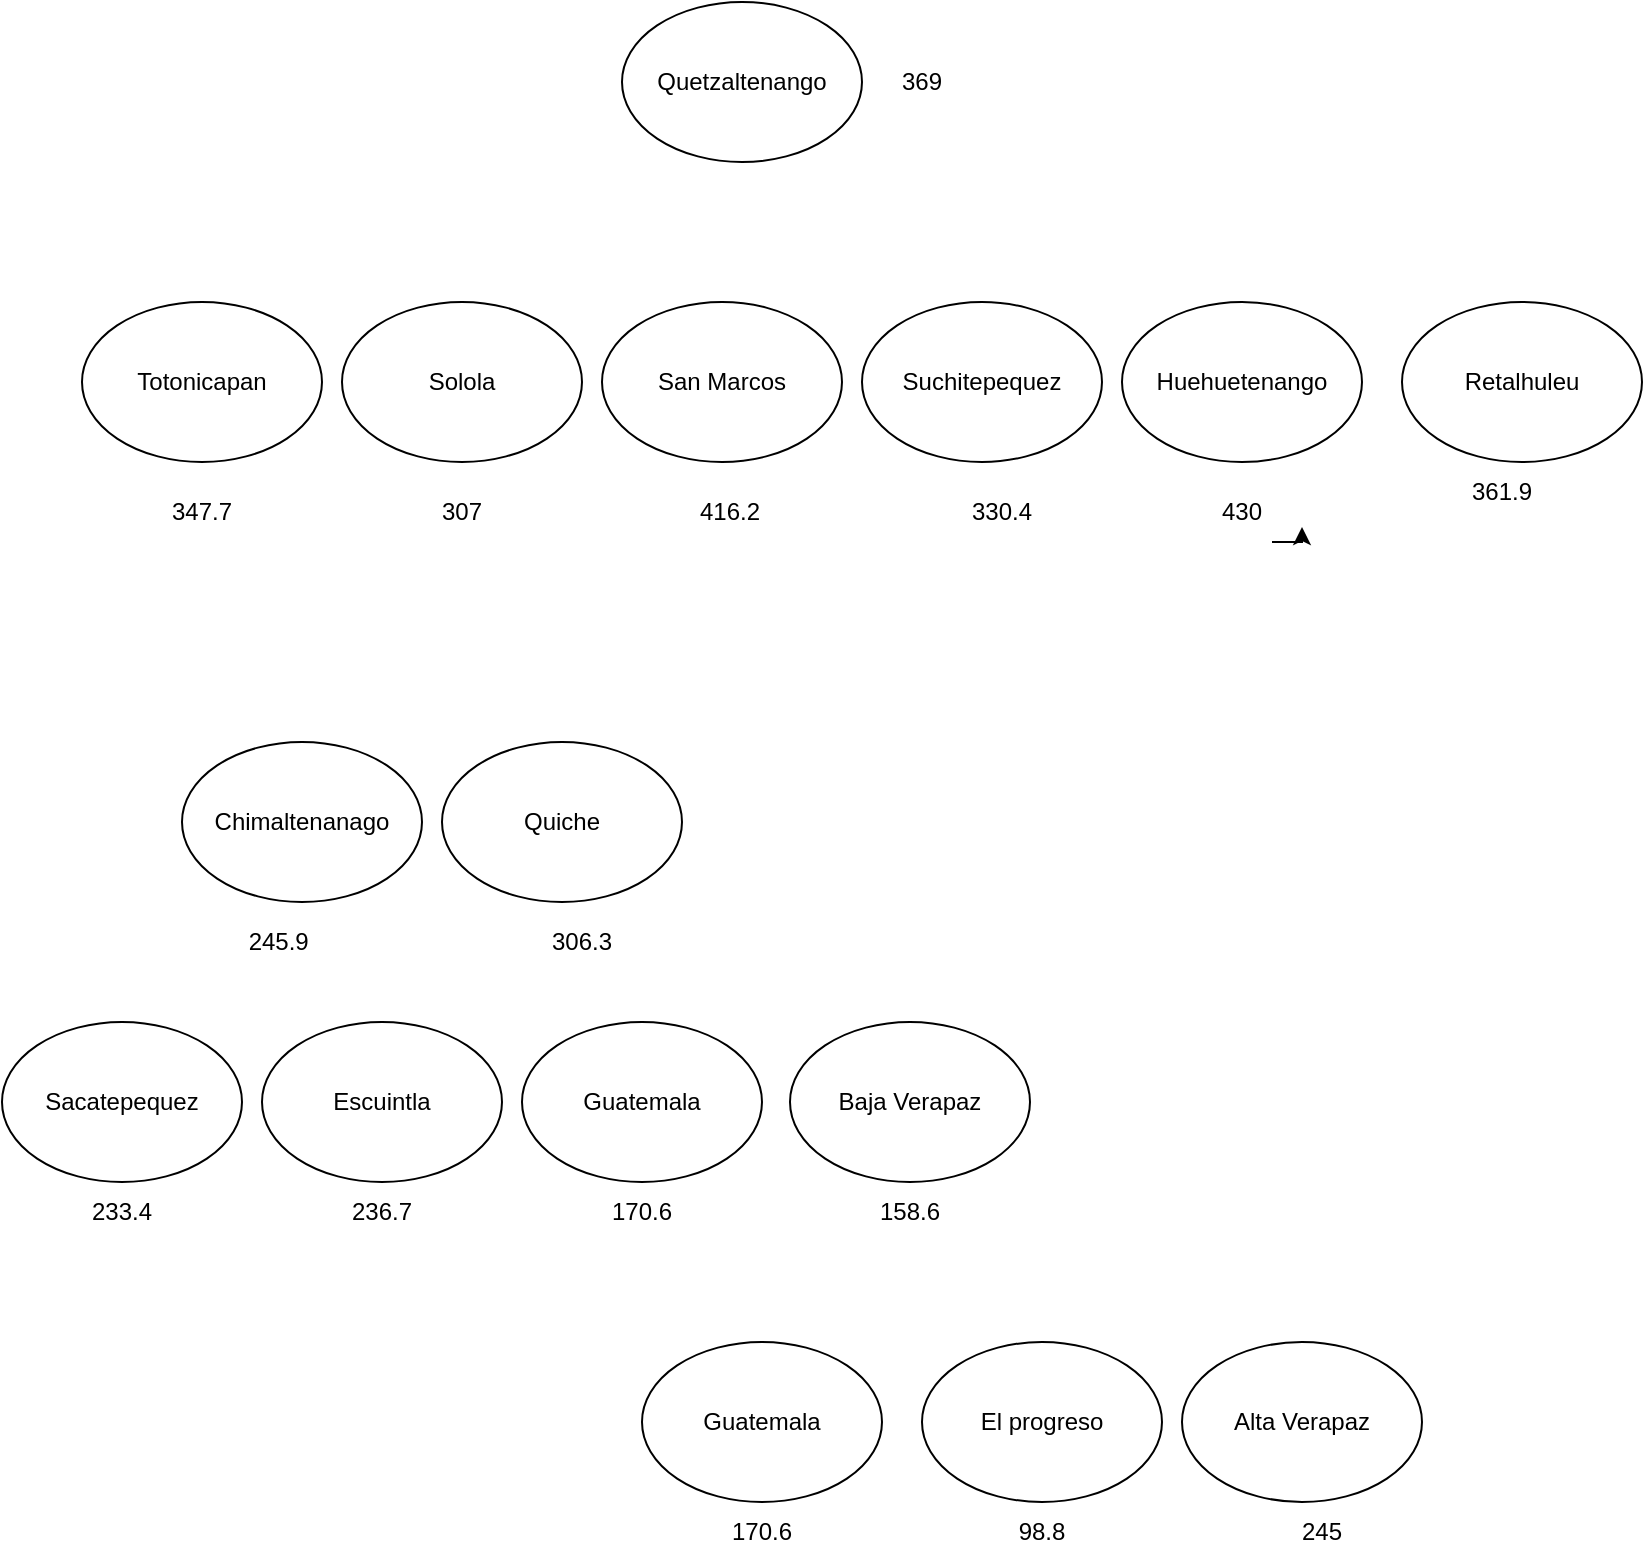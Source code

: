 <mxfile version="24.2.3" type="github">
  <diagram id="BS59qYOegj_c470EKCzP" name="Página-2">
    <mxGraphModel dx="802" dy="802" grid="1" gridSize="10" guides="1" tooltips="1" connect="1" arrows="1" fold="1" page="1" pageScale="1" pageWidth="827" pageHeight="1169" math="0" shadow="0">
      <root>
        <mxCell id="0" />
        <mxCell id="1" parent="0" />
        <mxCell id="eMQHsHicFexDhQco5dRS-1" value="Quetzaltenango" style="ellipse;whiteSpace=wrap;html=1;" vertex="1" parent="1">
          <mxGeometry x="390" y="130" width="120" height="80" as="geometry" />
        </mxCell>
        <mxCell id="eMQHsHicFexDhQco5dRS-2" value="Totonicapan" style="ellipse;whiteSpace=wrap;html=1;" vertex="1" parent="1">
          <mxGeometry x="120" y="280" width="120" height="80" as="geometry" />
        </mxCell>
        <mxCell id="eMQHsHicFexDhQco5dRS-3" value="Solola&lt;span style=&quot;color: rgba(0, 0, 0, 0); font-family: monospace; font-size: 0px; text-align: start; text-wrap: nowrap;&quot;&gt;%3CmxGraphModel%3E%3Croot%3E%3CmxCell%20id%3D%220%22%2F%3E%3CmxCell%20id%3D%221%22%20parent%3D%220%22%2F%3E%3CmxCell%20id%3D%222%22%20value%3D%22Totonicapan%22%20style%3D%22ellipse%3BwhiteSpace%3Dwrap%3Bhtml%3D1%3B%22%20vertex%3D%221%22%20parent%3D%221%22%3E%3CmxGeometry%20x%3D%22220%22%20y%3D%22280%22%20width%3D%22120%22%20height%3D%2280%22%20as%3D%22geometry%22%2F%3E%3C%2FmxCell%3E%3C%2Froot%3E%3C%2FmxGraphModel%3E&lt;/span&gt;" style="ellipse;whiteSpace=wrap;html=1;" vertex="1" parent="1">
          <mxGeometry x="250" y="280" width="120" height="80" as="geometry" />
        </mxCell>
        <mxCell id="eMQHsHicFexDhQco5dRS-4" value="San Marcos" style="ellipse;whiteSpace=wrap;html=1;" vertex="1" parent="1">
          <mxGeometry x="380" y="280" width="120" height="80" as="geometry" />
        </mxCell>
        <mxCell id="eMQHsHicFexDhQco5dRS-5" value="369" style="text;html=1;align=center;verticalAlign=middle;whiteSpace=wrap;rounded=0;" vertex="1" parent="1">
          <mxGeometry x="510" y="155" width="60" height="30" as="geometry" />
        </mxCell>
        <mxCell id="eMQHsHicFexDhQco5dRS-6" value="347.7" style="text;html=1;align=center;verticalAlign=middle;whiteSpace=wrap;rounded=0;" vertex="1" parent="1">
          <mxGeometry x="150" y="370" width="60" height="30" as="geometry" />
        </mxCell>
        <mxCell id="eMQHsHicFexDhQco5dRS-7" value="Suchitepequez" style="ellipse;whiteSpace=wrap;html=1;" vertex="1" parent="1">
          <mxGeometry x="510" y="280" width="120" height="80" as="geometry" />
        </mxCell>
        <mxCell id="eMQHsHicFexDhQco5dRS-8" value="Huehuetenango" style="ellipse;whiteSpace=wrap;html=1;" vertex="1" parent="1">
          <mxGeometry x="640" y="280" width="120" height="80" as="geometry" />
        </mxCell>
        <mxCell id="eMQHsHicFexDhQco5dRS-10" value="Retalhuleu" style="ellipse;whiteSpace=wrap;html=1;" vertex="1" parent="1">
          <mxGeometry x="780" y="280" width="120" height="80" as="geometry" />
        </mxCell>
        <mxCell id="eMQHsHicFexDhQco5dRS-11" value="307" style="text;html=1;align=center;verticalAlign=middle;whiteSpace=wrap;rounded=0;" vertex="1" parent="1">
          <mxGeometry x="280" y="370" width="60" height="30" as="geometry" />
        </mxCell>
        <mxCell id="eMQHsHicFexDhQco5dRS-12" value="361.9" style="text;html=1;align=center;verticalAlign=middle;whiteSpace=wrap;rounded=0;" vertex="1" parent="1">
          <mxGeometry x="800" y="360" width="60" height="30" as="geometry" />
        </mxCell>
        <mxCell id="eMQHsHicFexDhQco5dRS-13" value="430" style="text;html=1;align=center;verticalAlign=middle;whiteSpace=wrap;rounded=0;" vertex="1" parent="1">
          <mxGeometry x="670" y="370" width="60" height="30" as="geometry" />
        </mxCell>
        <mxCell id="eMQHsHicFexDhQco5dRS-14" value="330.4" style="text;html=1;align=center;verticalAlign=middle;whiteSpace=wrap;rounded=0;" vertex="1" parent="1">
          <mxGeometry x="550" y="370" width="60" height="30" as="geometry" />
        </mxCell>
        <mxCell id="eMQHsHicFexDhQco5dRS-15" value="416.2" style="text;html=1;align=center;verticalAlign=middle;whiteSpace=wrap;rounded=0;" vertex="1" parent="1">
          <mxGeometry x="414" y="370" width="60" height="30" as="geometry" />
        </mxCell>
        <mxCell id="eMQHsHicFexDhQco5dRS-16" style="edgeStyle=orthogonalEdgeStyle;rounded=0;orthogonalLoop=1;jettySize=auto;html=1;exitX=0.75;exitY=1;exitDx=0;exitDy=0;entryX=1;entryY=0.75;entryDx=0;entryDy=0;" edge="1" parent="1" source="eMQHsHicFexDhQco5dRS-13" target="eMQHsHicFexDhQco5dRS-13">
          <mxGeometry relative="1" as="geometry" />
        </mxCell>
        <mxCell id="eMQHsHicFexDhQco5dRS-18" value="Chimaltenanago" style="ellipse;whiteSpace=wrap;html=1;" vertex="1" parent="1">
          <mxGeometry x="170" y="500" width="120" height="80" as="geometry" />
        </mxCell>
        <mxCell id="eMQHsHicFexDhQco5dRS-19" value="Quiche&lt;span style=&quot;color: rgba(0, 0, 0, 0); font-family: monospace; font-size: 0px; text-align: start; text-wrap: nowrap;&quot;&gt;%3CmxGraphModel%3E%3Croot%3E%3CmxCell%20id%3D%220%22%2F%3E%3CmxCell%20id%3D%221%22%20parent%3D%220%22%2F%3E%3CmxCell%20id%3D%222%22%20value%3D%22Chimaltenanago%22%20style%3D%22ellipse%3BwhiteSpace%3Dwrap%3Bhtml%3D1%3B%22%20vertex%3D%221%22%20parent%3D%221%22%3E%3CmxGeometry%20x%3D%22170%22%20y%3D%22500%22%20width%3D%22120%22%20height%3D%2280%22%20as%3D%22geometry%22%2F%3E%3C%2FmxCell%3E%3C%2Froot%3E%3C%2FmxGraphModel%3E&lt;/span&gt;" style="ellipse;whiteSpace=wrap;html=1;" vertex="1" parent="1">
          <mxGeometry x="300" y="500" width="120" height="80" as="geometry" />
        </mxCell>
        <mxCell id="eMQHsHicFexDhQco5dRS-21" value="245.9&lt;span style=&quot;white-space: pre;&quot;&gt;&#x9;&lt;/span&gt;" style="text;html=1;align=center;verticalAlign=middle;whiteSpace=wrap;rounded=0;" vertex="1" parent="1">
          <mxGeometry x="200" y="585" width="60" height="30" as="geometry" />
        </mxCell>
        <mxCell id="eMQHsHicFexDhQco5dRS-22" value="306.3" style="text;html=1;align=center;verticalAlign=middle;whiteSpace=wrap;rounded=0;" vertex="1" parent="1">
          <mxGeometry x="340" y="585" width="60" height="30" as="geometry" />
        </mxCell>
        <mxCell id="eMQHsHicFexDhQco5dRS-23" value="&lt;div&gt;Sacatepequez&lt;/div&gt;" style="ellipse;whiteSpace=wrap;html=1;" vertex="1" parent="1">
          <mxGeometry x="80" y="640" width="120" height="80" as="geometry" />
        </mxCell>
        <mxCell id="eMQHsHicFexDhQco5dRS-24" value="Escuintla" style="ellipse;whiteSpace=wrap;html=1;" vertex="1" parent="1">
          <mxGeometry x="210" y="640" width="120" height="80" as="geometry" />
        </mxCell>
        <mxCell id="eMQHsHicFexDhQco5dRS-25" value="Guatemala&lt;span style=&quot;color: rgba(0, 0, 0, 0); font-family: monospace; font-size: 0px; text-align: start; text-wrap: nowrap;&quot;&gt;%3CmxGraphModel%3E%3Croot%3E%3CmxCell%20id%3D%220%22%2F%3E%3CmxCell%20id%3D%221%22%20parent%3D%220%22%2F%3E%3CmxCell%20id%3D%222%22%20value%3D%22Escuintla%22%20style%3D%22ellipse%3BwhiteSpace%3Dwrap%3Bhtml%3D1%3B%22%20vertex%3D%221%22%20parent%3D%221%22%3E%3CmxGeometry%20x%3D%22210%22%20y%3D%22640%22%20width%3D%22120%22%20height%3D%2280%22%20as%3D%22geometry%22%2F%3E%3C%2FmxCell%3E%3C%2Froot%3E%3C%2FmxGraphModel%3E&lt;/span&gt;" style="ellipse;whiteSpace=wrap;html=1;" vertex="1" parent="1">
          <mxGeometry x="340" y="640" width="120" height="80" as="geometry" />
        </mxCell>
        <mxCell id="eMQHsHicFexDhQco5dRS-26" value="Baja Verapaz" style="ellipse;whiteSpace=wrap;html=1;" vertex="1" parent="1">
          <mxGeometry x="474" y="640" width="120" height="80" as="geometry" />
        </mxCell>
        <mxCell id="eMQHsHicFexDhQco5dRS-28" value="236.7" style="text;html=1;align=center;verticalAlign=middle;whiteSpace=wrap;rounded=0;" vertex="1" parent="1">
          <mxGeometry x="240" y="720" width="60" height="30" as="geometry" />
        </mxCell>
        <mxCell id="eMQHsHicFexDhQco5dRS-29" value="170.6" style="text;html=1;align=center;verticalAlign=middle;whiteSpace=wrap;rounded=0;" vertex="1" parent="1">
          <mxGeometry x="370" y="720" width="60" height="30" as="geometry" />
        </mxCell>
        <mxCell id="eMQHsHicFexDhQco5dRS-30" value="158.6" style="text;html=1;align=center;verticalAlign=middle;whiteSpace=wrap;rounded=0;" vertex="1" parent="1">
          <mxGeometry x="504" y="720" width="60" height="30" as="geometry" />
        </mxCell>
        <mxCell id="eMQHsHicFexDhQco5dRS-31" value="233.4" style="text;html=1;align=center;verticalAlign=middle;whiteSpace=wrap;rounded=0;" vertex="1" parent="1">
          <mxGeometry x="110" y="720" width="60" height="30" as="geometry" />
        </mxCell>
        <mxCell id="eMQHsHicFexDhQco5dRS-32" value="Guatemala&lt;span style=&quot;color: rgba(0, 0, 0, 0); font-family: monospace; font-size: 0px; text-align: start; text-wrap: nowrap;&quot;&gt;%3CmxGraphModel%3E%3Croot%3E%3CmxCell%20id%3D%220%22%2F%3E%3CmxCell%20id%3D%221%22%20parent%3D%220%22%2F%3E%3CmxCell%20id%3D%222%22%20value%3D%22Baja%20Verapaz%22%20style%3D%22ellipse%3BwhiteSpace%3Dwrap%3Bhtml%3D1%3B%22%20vertex%3D%221%22%20parent%3D%221%22%3E%3CmxGeometry%20x%3D%22474%22%20y%3D%22640%22%20width%3D%22120%22%20height%3D%2280%22%20as%3D%22geometry%22%2F%3E%3C%2FmxCell%3E%3C%2Froot%3E%3C%2FmxGraphModel%3E&lt;/span&gt;" style="ellipse;whiteSpace=wrap;html=1;" vertex="1" parent="1">
          <mxGeometry x="400" y="800" width="120" height="80" as="geometry" />
        </mxCell>
        <mxCell id="eMQHsHicFexDhQco5dRS-33" value="El progreso&lt;span style=&quot;color: rgba(0, 0, 0, 0); font-family: monospace; font-size: 0px; text-align: start; text-wrap: nowrap;&quot;&gt;%3CmxGraphModel%3E%3Croot%3E%3CmxCell%20id%3D%220%22%2F%3E%3CmxCell%20id%3D%221%22%20parent%3D%220%22%2F%3E%3CmxCell%20id%3D%222%22%20value%3D%22Guatemala%26lt%3Bspan%20style%3D%26quot%3Bcolor%3A%20rgba(0%2C%200%2C%200%2C%200)%3B%20font-family%3A%20monospace%3B%20font-size%3A%200px%3B%20text-align%3A%20start%3B%20text-wrap%3A%20nowrap%3B%26quot%3B%26gt%3B%253CmxGraphModel%253E%253Croot%253E%253CmxCell%2520id%253D%25220%2522%252F%253E%253CmxCell%2520id%253D%25221%2522%2520parent%253D%25220%2522%252F%253E%253CmxCell%2520id%253D%25222%2522%2520value%253D%2522Baja%2520Verapaz%2522%2520style%253D%2522ellipse%253BwhiteSpace%253Dwrap%253Bhtml%253D1%253B%2522%2520vertex%253D%25221%2522%2520parent%253D%25221%2522%253E%253CmxGeometry%2520x%253D%2522474%2522%2520y%253D%2522640%2522%2520width%253D%2522120%2522%2520height%253D%252280%2522%2520as%253D%2522geometry%2522%252F%253E%253C%252FmxCell%253E%253C%252Froot%253E%253C%252FmxGraphModel%253E%26lt%3B%2Fspan%26gt%3B%22%20style%3D%22ellipse%3BwhiteSpace%3Dwrap%3Bhtml%3D1%3B%22%20vertex%3D%221%22%20parent%3D%221%22%3E%3CmxGeometry%20x%3D%22400%22%20y%3D%22800%22%20width%3D%22120%22%20height%3D%2280%22%20as%3D%22geometry%22%2F%3E%3C%2FmxCell%3E%3C%2Froot%3E%3C%2FmxGraphModel%3E&lt;/span&gt;" style="ellipse;whiteSpace=wrap;html=1;" vertex="1" parent="1">
          <mxGeometry x="540" y="800" width="120" height="80" as="geometry" />
        </mxCell>
        <mxCell id="eMQHsHicFexDhQco5dRS-34" value="Alta Verapaz" style="ellipse;whiteSpace=wrap;html=1;" vertex="1" parent="1">
          <mxGeometry x="670" y="800" width="120" height="80" as="geometry" />
        </mxCell>
        <mxCell id="eMQHsHicFexDhQco5dRS-35" value="170.6&lt;span style=&quot;color: rgba(0, 0, 0, 0); font-family: monospace; font-size: 0px; text-align: start; text-wrap: nowrap;&quot;&gt;%3CmxGraphModel%3E%3Croot%3E%3CmxCell%20id%3D%220%22%2F%3E%3CmxCell%20id%3D%221%22%20parent%3D%220%22%2F%3E%3CmxCell%20id%3D%222%22%20value%3D%22158.6%22%20style%3D%22text%3Bhtml%3D1%3Balign%3Dcenter%3BverticalAlign%3Dmiddle%3BwhiteSpace%3Dwrap%3Brounded%3D0%3B%22%20vertex%3D%221%22%20parent%3D%221%22%3E%3CmxGeometry%20x%3D%22504%22%20y%3D%22720%22%20width%3D%2260%22%20height%3D%2230%22%20as%3D%22geometry%22%2F%3E%3C%2FmxCell%3E%3C%2Froot%3E%3C%2FmxGraphModel%3E&lt;/span&gt;" style="text;html=1;align=center;verticalAlign=middle;whiteSpace=wrap;rounded=0;" vertex="1" parent="1">
          <mxGeometry x="430" y="880" width="60" height="30" as="geometry" />
        </mxCell>
        <mxCell id="eMQHsHicFexDhQco5dRS-36" value="98.8&lt;span style=&quot;color: rgba(0, 0, 0, 0); font-family: monospace; font-size: 0px; text-align: start; text-wrap: nowrap;&quot;&gt;%3CmxGraphModel%3E%3Croot%3E%3CmxCell%20id%3D%220%22%2F%3E%3CmxCell%20id%3D%221%22%20parent%3D%220%22%2F%3E%3CmxCell%20id%3D%222%22%20value%3D%22158.6%22%20style%3D%22text%3Bhtml%3D1%3Balign%3Dcenter%3BverticalAlign%3Dmiddle%3BwhiteSpace%3Dwrap%3Brounded%3D0%3B%22%20vertex%3D%221%22%20parent%3D%221%22%3E%3CmxGeometry%20x%3D%22504%22%20y%3D%22720%22%20width%3D%2260%22%20height%3D%2230%22%20as%3D%22geometry%22%2F%3E%3C%2FmxCell%3E%3C%2Froot%3E%3C%2FmxGraphModel%3E&lt;/span&gt;" style="text;html=1;align=center;verticalAlign=middle;whiteSpace=wrap;rounded=0;" vertex="1" parent="1">
          <mxGeometry x="570" y="880" width="60" height="30" as="geometry" />
        </mxCell>
        <mxCell id="eMQHsHicFexDhQco5dRS-37" value="245" style="text;html=1;align=center;verticalAlign=middle;whiteSpace=wrap;rounded=0;" vertex="1" parent="1">
          <mxGeometry x="710" y="880" width="60" height="30" as="geometry" />
        </mxCell>
      </root>
    </mxGraphModel>
  </diagram>
</mxfile>
